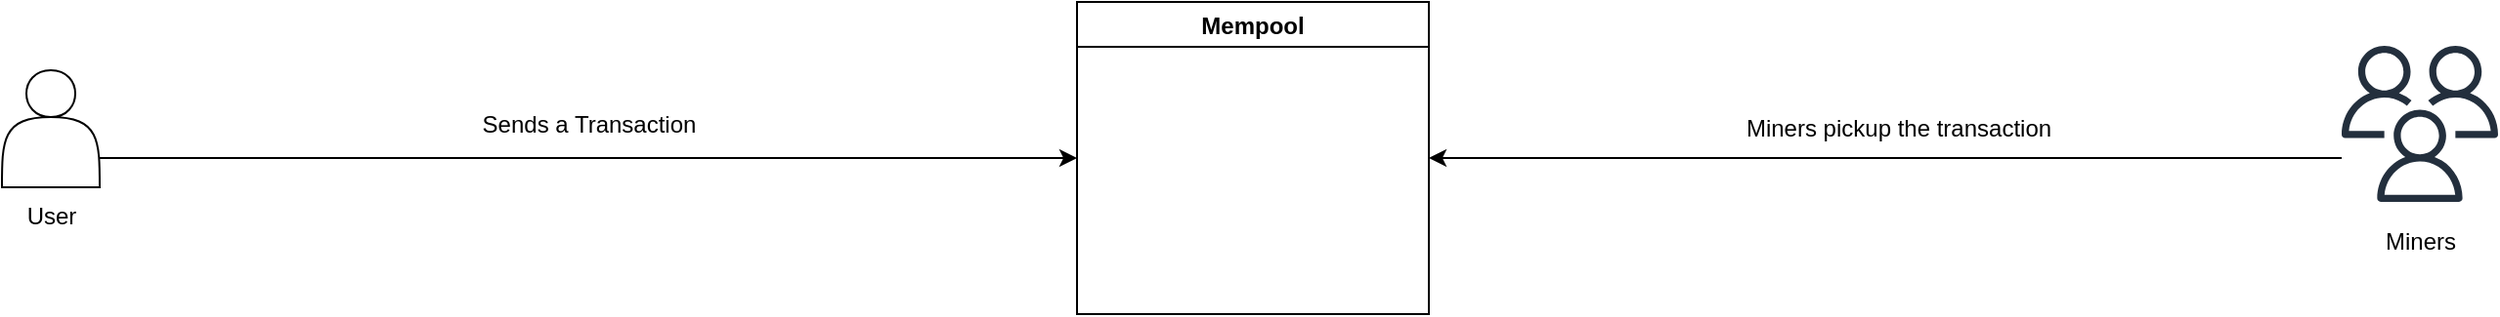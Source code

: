 <mxfile version="24.7.17">
  <diagram name="Page-1" id="dxkiSHsV7xtdjB2G3M4b">
    <mxGraphModel dx="2286" dy="1132" grid="0" gridSize="10" guides="1" tooltips="1" connect="1" arrows="1" fold="1" page="0" pageScale="1" pageWidth="1600" pageHeight="900" math="0" shadow="0">
      <root>
        <mxCell id="0" />
        <mxCell id="1" parent="0" />
        <mxCell id="i2u4iDH9roFz-AUKWhfu-3" value="s" style="group" vertex="1" connectable="0" parent="1">
          <mxGeometry x="150" y="355" width="50" height="90" as="geometry" />
        </mxCell>
        <mxCell id="i2u4iDH9roFz-AUKWhfu-1" value="" style="shape=actor;whiteSpace=wrap;html=1;" vertex="1" parent="i2u4iDH9roFz-AUKWhfu-3">
          <mxGeometry width="50" height="60" as="geometry" />
        </mxCell>
        <mxCell id="i2u4iDH9roFz-AUKWhfu-2" value="User" style="text;html=1;align=center;verticalAlign=middle;resizable=0;points=[];autosize=1;strokeColor=none;fillColor=none;" vertex="1" parent="i2u4iDH9roFz-AUKWhfu-3">
          <mxGeometry y="60" width="50" height="30" as="geometry" />
        </mxCell>
        <mxCell id="i2u4iDH9roFz-AUKWhfu-4" value="Mempool" style="swimlane;" vertex="1" parent="1">
          <mxGeometry x="700" y="320" width="180" height="160" as="geometry">
            <mxRectangle x="620" y="270" width="90" height="30" as="alternateBounds" />
          </mxGeometry>
        </mxCell>
        <mxCell id="i2u4iDH9roFz-AUKWhfu-9" value="" style="group" vertex="1" connectable="0" parent="1">
          <mxGeometry x="1347" y="342.5" width="80" height="115" as="geometry" />
        </mxCell>
        <mxCell id="i2u4iDH9roFz-AUKWhfu-7" value="" style="sketch=0;outlineConnect=0;fontColor=#232F3E;gradientColor=none;fillColor=#232F3D;strokeColor=none;dashed=0;verticalLabelPosition=bottom;verticalAlign=top;align=center;html=1;fontSize=12;fontStyle=0;aspect=fixed;pointerEvents=1;shape=mxgraph.aws4.users;movable=1;resizable=1;rotatable=1;deletable=1;editable=1;locked=0;connectable=1;" vertex="1" parent="i2u4iDH9roFz-AUKWhfu-9">
          <mxGeometry width="80" height="80" as="geometry" />
        </mxCell>
        <mxCell id="i2u4iDH9roFz-AUKWhfu-8" value="&lt;div&gt;Miners&lt;/div&gt;" style="text;html=1;align=center;verticalAlign=middle;resizable=1;points=[];autosize=1;strokeColor=none;fillColor=none;movable=1;rotatable=1;deletable=1;editable=1;locked=0;connectable=1;" vertex="1" parent="i2u4iDH9roFz-AUKWhfu-9">
          <mxGeometry x="10" y="85" width="60" height="30" as="geometry" />
        </mxCell>
        <mxCell id="i2u4iDH9roFz-AUKWhfu-14" value="" style="group" vertex="1" connectable="0" parent="1">
          <mxGeometry x="380" y="368" width="140" height="30" as="geometry" />
        </mxCell>
        <mxCell id="i2u4iDH9roFz-AUKWhfu-10" style="edgeStyle=orthogonalEdgeStyle;rounded=0;orthogonalLoop=1;jettySize=auto;html=1;exitX=1;exitY=0.75;exitDx=0;exitDy=0;entryX=0;entryY=0.5;entryDx=0;entryDy=0;" edge="1" parent="i2u4iDH9roFz-AUKWhfu-14" source="i2u4iDH9roFz-AUKWhfu-1" target="i2u4iDH9roFz-AUKWhfu-4">
          <mxGeometry relative="1" as="geometry" />
        </mxCell>
        <mxCell id="i2u4iDH9roFz-AUKWhfu-13" value="Sends a Transaction" style="text;html=1;align=center;verticalAlign=middle;resizable=0;points=[];autosize=1;strokeColor=none;fillColor=none;" vertex="1" parent="i2u4iDH9roFz-AUKWhfu-14">
          <mxGeometry width="140" height="30" as="geometry" />
        </mxCell>
        <mxCell id="i2u4iDH9roFz-AUKWhfu-15" value="" style="group" vertex="1" connectable="0" parent="1">
          <mxGeometry x="1050" y="370" width="160" height="30" as="geometry" />
        </mxCell>
        <mxCell id="i2u4iDH9roFz-AUKWhfu-16" style="edgeStyle=orthogonalEdgeStyle;rounded=0;orthogonalLoop=1;jettySize=auto;html=1;exitX=1;exitY=0.75;exitDx=0;exitDy=0;entryX=0;entryY=0.5;entryDx=0;entryDy=0;" edge="1" parent="i2u4iDH9roFz-AUKWhfu-15">
          <mxGeometry relative="1" as="geometry" />
        </mxCell>
        <mxCell id="i2u4iDH9roFz-AUKWhfu-17" value="Miners pickup the transaction" style="text;html=1;align=center;verticalAlign=middle;resizable=0;points=[];autosize=1;strokeColor=none;fillColor=none;" vertex="1" parent="i2u4iDH9roFz-AUKWhfu-15">
          <mxGeometry x="-20" width="180" height="30" as="geometry" />
        </mxCell>
        <mxCell id="i2u4iDH9roFz-AUKWhfu-18" style="edgeStyle=orthogonalEdgeStyle;rounded=0;orthogonalLoop=1;jettySize=auto;html=1;entryX=1;entryY=0.5;entryDx=0;entryDy=0;" edge="1" parent="1" source="i2u4iDH9roFz-AUKWhfu-7" target="i2u4iDH9roFz-AUKWhfu-4">
          <mxGeometry relative="1" as="geometry">
            <Array as="points">
              <mxPoint x="1180" y="400" />
              <mxPoint x="1180" y="400" />
            </Array>
          </mxGeometry>
        </mxCell>
      </root>
    </mxGraphModel>
  </diagram>
</mxfile>
